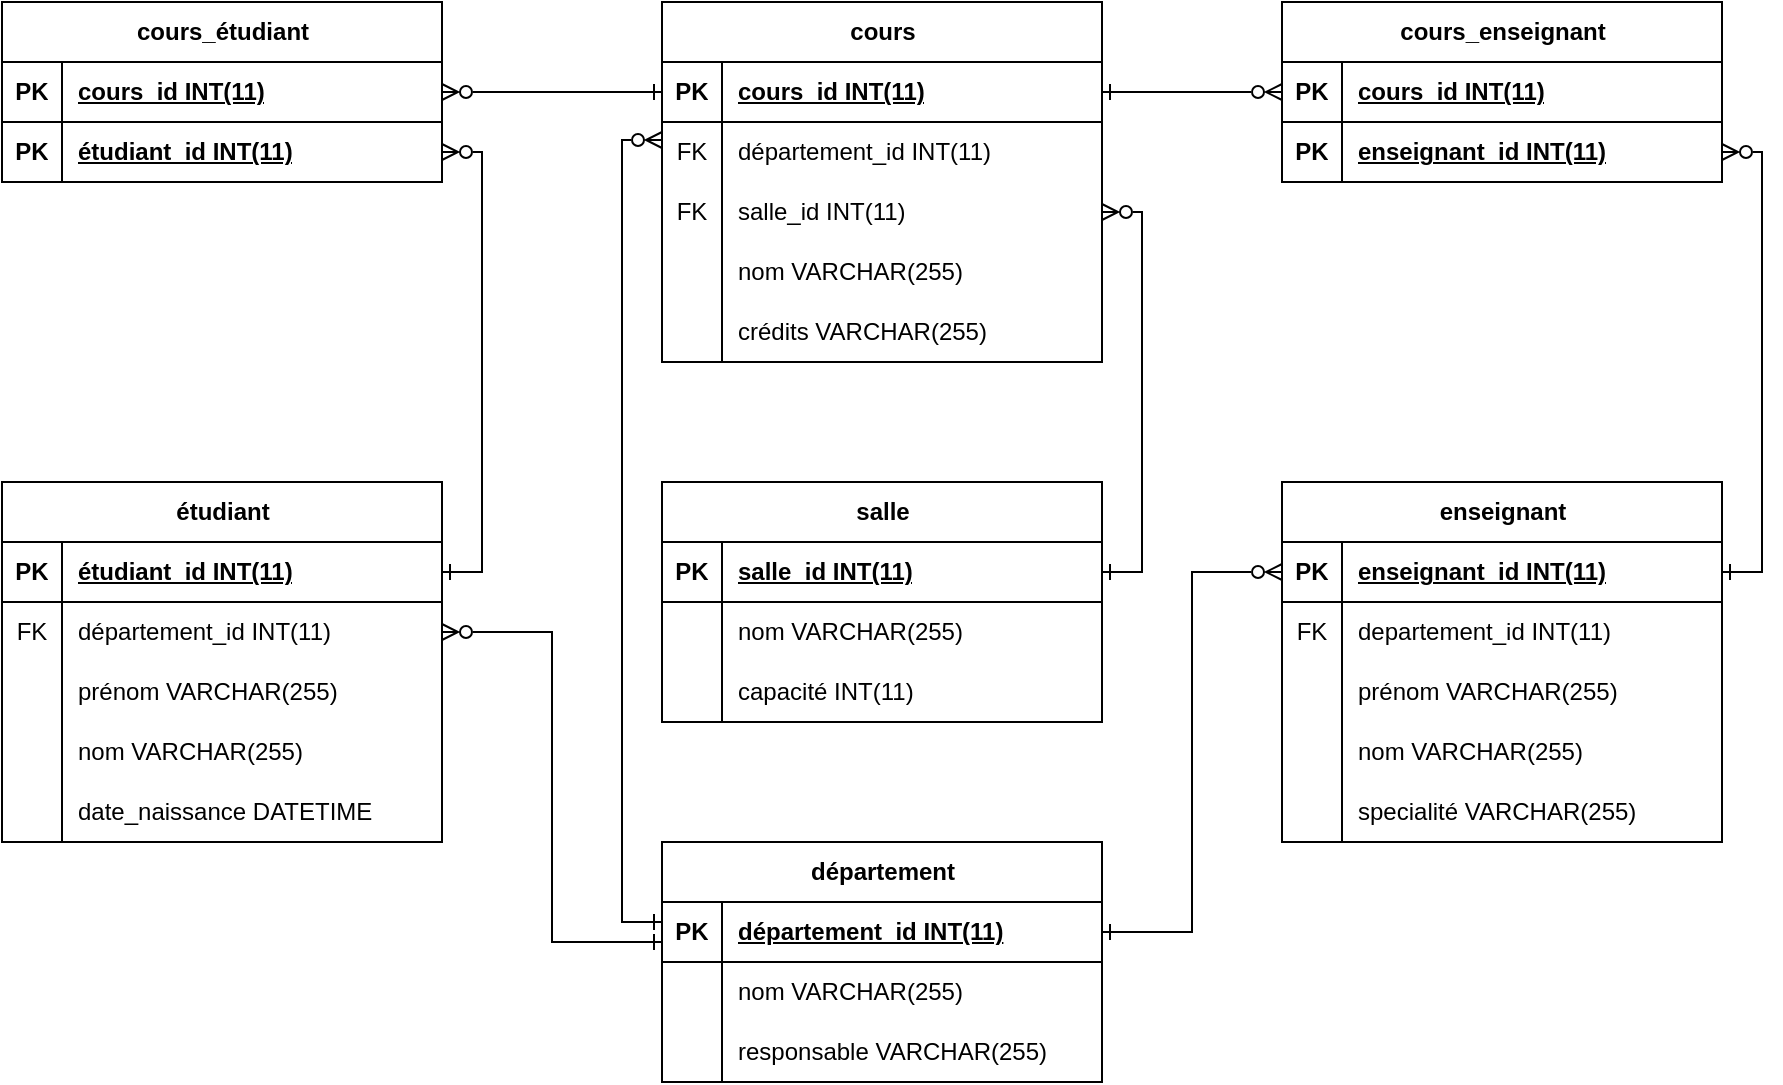 <mxfile version="24.6.4" type="device">
  <diagram name="Page-1" id="Mfa6sGGVsTw_OzP43oKG">
    <mxGraphModel dx="1434" dy="2023" grid="1" gridSize="10" guides="1" tooltips="1" connect="1" arrows="1" fold="1" page="1" pageScale="1" pageWidth="827" pageHeight="1169" math="0" shadow="0">
      <root>
        <mxCell id="0" />
        <mxCell id="1" parent="0" />
        <mxCell id="m81KSnavsEKqj6elhNpv-1" value="étudiant" style="shape=table;startSize=30;container=1;collapsible=1;childLayout=tableLayout;fixedRows=1;rowLines=0;fontStyle=1;align=center;resizeLast=1;html=1;" parent="1" vertex="1">
          <mxGeometry x="60" y="-840" width="220" height="180" as="geometry">
            <mxRectangle x="70" y="-680" width="70" height="30" as="alternateBounds" />
          </mxGeometry>
        </mxCell>
        <mxCell id="m81KSnavsEKqj6elhNpv-2" value="" style="shape=tableRow;horizontal=0;startSize=0;swimlaneHead=0;swimlaneBody=0;fillColor=none;collapsible=0;dropTarget=0;points=[[0,0.5],[1,0.5]];portConstraint=eastwest;top=0;left=0;right=0;bottom=1;" parent="m81KSnavsEKqj6elhNpv-1" vertex="1">
          <mxGeometry y="30" width="220" height="30" as="geometry" />
        </mxCell>
        <mxCell id="m81KSnavsEKqj6elhNpv-3" value="PK" style="shape=partialRectangle;connectable=0;fillColor=none;top=0;left=0;bottom=0;right=0;fontStyle=1;overflow=hidden;whiteSpace=wrap;html=1;" parent="m81KSnavsEKqj6elhNpv-2" vertex="1">
          <mxGeometry width="30" height="30" as="geometry">
            <mxRectangle width="30" height="30" as="alternateBounds" />
          </mxGeometry>
        </mxCell>
        <mxCell id="m81KSnavsEKqj6elhNpv-4" value="étudiant_id INT(11)" style="shape=partialRectangle;connectable=0;fillColor=none;top=0;left=0;bottom=0;right=0;align=left;spacingLeft=6;fontStyle=5;overflow=hidden;whiteSpace=wrap;html=1;" parent="m81KSnavsEKqj6elhNpv-2" vertex="1">
          <mxGeometry x="30" width="190" height="30" as="geometry">
            <mxRectangle width="190" height="30" as="alternateBounds" />
          </mxGeometry>
        </mxCell>
        <mxCell id="m81KSnavsEKqj6elhNpv-5" value="" style="shape=tableRow;horizontal=0;startSize=0;swimlaneHead=0;swimlaneBody=0;fillColor=none;collapsible=0;dropTarget=0;points=[[0,0.5],[1,0.5]];portConstraint=eastwest;top=0;left=0;right=0;bottom=0;" parent="m81KSnavsEKqj6elhNpv-1" vertex="1">
          <mxGeometry y="60" width="220" height="30" as="geometry" />
        </mxCell>
        <mxCell id="m81KSnavsEKqj6elhNpv-6" value="FK" style="shape=partialRectangle;connectable=0;fillColor=none;top=0;left=0;bottom=0;right=0;editable=1;overflow=hidden;whiteSpace=wrap;html=1;" parent="m81KSnavsEKqj6elhNpv-5" vertex="1">
          <mxGeometry width="30" height="30" as="geometry">
            <mxRectangle width="30" height="30" as="alternateBounds" />
          </mxGeometry>
        </mxCell>
        <mxCell id="m81KSnavsEKqj6elhNpv-7" value="département_id INT(11)" style="shape=partialRectangle;connectable=0;fillColor=none;top=0;left=0;bottom=0;right=0;align=left;spacingLeft=6;overflow=hidden;whiteSpace=wrap;html=1;" parent="m81KSnavsEKqj6elhNpv-5" vertex="1">
          <mxGeometry x="30" width="190" height="30" as="geometry">
            <mxRectangle width="190" height="30" as="alternateBounds" />
          </mxGeometry>
        </mxCell>
        <mxCell id="m81KSnavsEKqj6elhNpv-8" value="" style="shape=tableRow;horizontal=0;startSize=0;swimlaneHead=0;swimlaneBody=0;fillColor=none;collapsible=0;dropTarget=0;points=[[0,0.5],[1,0.5]];portConstraint=eastwest;top=0;left=0;right=0;bottom=0;" parent="m81KSnavsEKqj6elhNpv-1" vertex="1">
          <mxGeometry y="90" width="220" height="30" as="geometry" />
        </mxCell>
        <mxCell id="m81KSnavsEKqj6elhNpv-9" value="" style="shape=partialRectangle;connectable=0;fillColor=none;top=0;left=0;bottom=0;right=0;editable=1;overflow=hidden;whiteSpace=wrap;html=1;" parent="m81KSnavsEKqj6elhNpv-8" vertex="1">
          <mxGeometry width="30" height="30" as="geometry">
            <mxRectangle width="30" height="30" as="alternateBounds" />
          </mxGeometry>
        </mxCell>
        <mxCell id="m81KSnavsEKqj6elhNpv-10" value="prénom VARCHAR(255)" style="shape=partialRectangle;connectable=0;fillColor=none;top=0;left=0;bottom=0;right=0;align=left;spacingLeft=6;overflow=hidden;whiteSpace=wrap;html=1;" parent="m81KSnavsEKqj6elhNpv-8" vertex="1">
          <mxGeometry x="30" width="190" height="30" as="geometry">
            <mxRectangle width="190" height="30" as="alternateBounds" />
          </mxGeometry>
        </mxCell>
        <mxCell id="m81KSnavsEKqj6elhNpv-11" value="" style="shape=tableRow;horizontal=0;startSize=0;swimlaneHead=0;swimlaneBody=0;fillColor=none;collapsible=0;dropTarget=0;points=[[0,0.5],[1,0.5]];portConstraint=eastwest;top=0;left=0;right=0;bottom=0;" parent="m81KSnavsEKqj6elhNpv-1" vertex="1">
          <mxGeometry y="120" width="220" height="30" as="geometry" />
        </mxCell>
        <mxCell id="m81KSnavsEKqj6elhNpv-12" value="" style="shape=partialRectangle;connectable=0;fillColor=none;top=0;left=0;bottom=0;right=0;editable=1;overflow=hidden;whiteSpace=wrap;html=1;" parent="m81KSnavsEKqj6elhNpv-11" vertex="1">
          <mxGeometry width="30" height="30" as="geometry">
            <mxRectangle width="30" height="30" as="alternateBounds" />
          </mxGeometry>
        </mxCell>
        <mxCell id="m81KSnavsEKqj6elhNpv-13" value="nom VARCHAR(255)" style="shape=partialRectangle;connectable=0;fillColor=none;top=0;left=0;bottom=0;right=0;align=left;spacingLeft=6;overflow=hidden;whiteSpace=wrap;html=1;" parent="m81KSnavsEKqj6elhNpv-11" vertex="1">
          <mxGeometry x="30" width="190" height="30" as="geometry">
            <mxRectangle width="190" height="30" as="alternateBounds" />
          </mxGeometry>
        </mxCell>
        <mxCell id="m81KSnavsEKqj6elhNpv-36" value="" style="shape=tableRow;horizontal=0;startSize=0;swimlaneHead=0;swimlaneBody=0;fillColor=none;collapsible=0;dropTarget=0;points=[[0,0.5],[1,0.5]];portConstraint=eastwest;top=0;left=0;right=0;bottom=0;" parent="m81KSnavsEKqj6elhNpv-1" vertex="1">
          <mxGeometry y="150" width="220" height="30" as="geometry" />
        </mxCell>
        <mxCell id="m81KSnavsEKqj6elhNpv-37" value="" style="shape=partialRectangle;connectable=0;fillColor=none;top=0;left=0;bottom=0;right=0;editable=1;overflow=hidden;whiteSpace=wrap;html=1;" parent="m81KSnavsEKqj6elhNpv-36" vertex="1">
          <mxGeometry width="30" height="30" as="geometry">
            <mxRectangle width="30" height="30" as="alternateBounds" />
          </mxGeometry>
        </mxCell>
        <mxCell id="m81KSnavsEKqj6elhNpv-38" value="date_naissance DATETIME" style="shape=partialRectangle;connectable=0;fillColor=none;top=0;left=0;bottom=0;right=0;align=left;spacingLeft=6;overflow=hidden;whiteSpace=wrap;html=1;" parent="m81KSnavsEKqj6elhNpv-36" vertex="1">
          <mxGeometry x="30" width="190" height="30" as="geometry">
            <mxRectangle width="190" height="30" as="alternateBounds" />
          </mxGeometry>
        </mxCell>
        <mxCell id="m81KSnavsEKqj6elhNpv-39" value="enseignant" style="shape=table;startSize=30;container=1;collapsible=1;childLayout=tableLayout;fixedRows=1;rowLines=0;fontStyle=1;align=center;resizeLast=1;html=1;" parent="1" vertex="1">
          <mxGeometry x="700" y="-840" width="220" height="180" as="geometry">
            <mxRectangle x="70" y="-680" width="70" height="30" as="alternateBounds" />
          </mxGeometry>
        </mxCell>
        <mxCell id="m81KSnavsEKqj6elhNpv-40" value="" style="shape=tableRow;horizontal=0;startSize=0;swimlaneHead=0;swimlaneBody=0;fillColor=none;collapsible=0;dropTarget=0;points=[[0,0.5],[1,0.5]];portConstraint=eastwest;top=0;left=0;right=0;bottom=1;" parent="m81KSnavsEKqj6elhNpv-39" vertex="1">
          <mxGeometry y="30" width="220" height="30" as="geometry" />
        </mxCell>
        <mxCell id="m81KSnavsEKqj6elhNpv-41" value="PK" style="shape=partialRectangle;connectable=0;fillColor=none;top=0;left=0;bottom=0;right=0;fontStyle=1;overflow=hidden;whiteSpace=wrap;html=1;" parent="m81KSnavsEKqj6elhNpv-40" vertex="1">
          <mxGeometry width="30" height="30" as="geometry">
            <mxRectangle width="30" height="30" as="alternateBounds" />
          </mxGeometry>
        </mxCell>
        <mxCell id="m81KSnavsEKqj6elhNpv-42" value="enseignant_id INT(11)" style="shape=partialRectangle;connectable=0;fillColor=none;top=0;left=0;bottom=0;right=0;align=left;spacingLeft=6;fontStyle=5;overflow=hidden;whiteSpace=wrap;html=1;" parent="m81KSnavsEKqj6elhNpv-40" vertex="1">
          <mxGeometry x="30" width="190" height="30" as="geometry">
            <mxRectangle width="190" height="30" as="alternateBounds" />
          </mxGeometry>
        </mxCell>
        <mxCell id="m81KSnavsEKqj6elhNpv-43" value="" style="shape=tableRow;horizontal=0;startSize=0;swimlaneHead=0;swimlaneBody=0;fillColor=none;collapsible=0;dropTarget=0;points=[[0,0.5],[1,0.5]];portConstraint=eastwest;top=0;left=0;right=0;bottom=0;" parent="m81KSnavsEKqj6elhNpv-39" vertex="1">
          <mxGeometry y="60" width="220" height="30" as="geometry" />
        </mxCell>
        <mxCell id="m81KSnavsEKqj6elhNpv-44" value="FK" style="shape=partialRectangle;connectable=0;fillColor=none;top=0;left=0;bottom=0;right=0;editable=1;overflow=hidden;whiteSpace=wrap;html=1;" parent="m81KSnavsEKqj6elhNpv-43" vertex="1">
          <mxGeometry width="30" height="30" as="geometry">
            <mxRectangle width="30" height="30" as="alternateBounds" />
          </mxGeometry>
        </mxCell>
        <mxCell id="m81KSnavsEKqj6elhNpv-45" value="departement_id INT(11)" style="shape=partialRectangle;connectable=0;fillColor=none;top=0;left=0;bottom=0;right=0;align=left;spacingLeft=6;overflow=hidden;whiteSpace=wrap;html=1;" parent="m81KSnavsEKqj6elhNpv-43" vertex="1">
          <mxGeometry x="30" width="190" height="30" as="geometry">
            <mxRectangle width="190" height="30" as="alternateBounds" />
          </mxGeometry>
        </mxCell>
        <mxCell id="m81KSnavsEKqj6elhNpv-46" value="" style="shape=tableRow;horizontal=0;startSize=0;swimlaneHead=0;swimlaneBody=0;fillColor=none;collapsible=0;dropTarget=0;points=[[0,0.5],[1,0.5]];portConstraint=eastwest;top=0;left=0;right=0;bottom=0;" parent="m81KSnavsEKqj6elhNpv-39" vertex="1">
          <mxGeometry y="90" width="220" height="30" as="geometry" />
        </mxCell>
        <mxCell id="m81KSnavsEKqj6elhNpv-47" value="" style="shape=partialRectangle;connectable=0;fillColor=none;top=0;left=0;bottom=0;right=0;editable=1;overflow=hidden;whiteSpace=wrap;html=1;" parent="m81KSnavsEKqj6elhNpv-46" vertex="1">
          <mxGeometry width="30" height="30" as="geometry">
            <mxRectangle width="30" height="30" as="alternateBounds" />
          </mxGeometry>
        </mxCell>
        <mxCell id="m81KSnavsEKqj6elhNpv-48" value="prénom VARCHAR(255)" style="shape=partialRectangle;connectable=0;fillColor=none;top=0;left=0;bottom=0;right=0;align=left;spacingLeft=6;overflow=hidden;whiteSpace=wrap;html=1;" parent="m81KSnavsEKqj6elhNpv-46" vertex="1">
          <mxGeometry x="30" width="190" height="30" as="geometry">
            <mxRectangle width="190" height="30" as="alternateBounds" />
          </mxGeometry>
        </mxCell>
        <mxCell id="m81KSnavsEKqj6elhNpv-49" value="" style="shape=tableRow;horizontal=0;startSize=0;swimlaneHead=0;swimlaneBody=0;fillColor=none;collapsible=0;dropTarget=0;points=[[0,0.5],[1,0.5]];portConstraint=eastwest;top=0;left=0;right=0;bottom=0;" parent="m81KSnavsEKqj6elhNpv-39" vertex="1">
          <mxGeometry y="120" width="220" height="30" as="geometry" />
        </mxCell>
        <mxCell id="m81KSnavsEKqj6elhNpv-50" value="" style="shape=partialRectangle;connectable=0;fillColor=none;top=0;left=0;bottom=0;right=0;editable=1;overflow=hidden;whiteSpace=wrap;html=1;" parent="m81KSnavsEKqj6elhNpv-49" vertex="1">
          <mxGeometry width="30" height="30" as="geometry">
            <mxRectangle width="30" height="30" as="alternateBounds" />
          </mxGeometry>
        </mxCell>
        <mxCell id="m81KSnavsEKqj6elhNpv-51" value="nom VARCHAR(255)" style="shape=partialRectangle;connectable=0;fillColor=none;top=0;left=0;bottom=0;right=0;align=left;spacingLeft=6;overflow=hidden;whiteSpace=wrap;html=1;" parent="m81KSnavsEKqj6elhNpv-49" vertex="1">
          <mxGeometry x="30" width="190" height="30" as="geometry">
            <mxRectangle width="190" height="30" as="alternateBounds" />
          </mxGeometry>
        </mxCell>
        <mxCell id="m81KSnavsEKqj6elhNpv-52" value="" style="shape=tableRow;horizontal=0;startSize=0;swimlaneHead=0;swimlaneBody=0;fillColor=none;collapsible=0;dropTarget=0;points=[[0,0.5],[1,0.5]];portConstraint=eastwest;top=0;left=0;right=0;bottom=0;" parent="m81KSnavsEKqj6elhNpv-39" vertex="1">
          <mxGeometry y="150" width="220" height="30" as="geometry" />
        </mxCell>
        <mxCell id="m81KSnavsEKqj6elhNpv-53" value="" style="shape=partialRectangle;connectable=0;fillColor=none;top=0;left=0;bottom=0;right=0;editable=1;overflow=hidden;whiteSpace=wrap;html=1;" parent="m81KSnavsEKqj6elhNpv-52" vertex="1">
          <mxGeometry width="30" height="30" as="geometry">
            <mxRectangle width="30" height="30" as="alternateBounds" />
          </mxGeometry>
        </mxCell>
        <mxCell id="m81KSnavsEKqj6elhNpv-54" value="specialité VARCHAR(255)" style="shape=partialRectangle;connectable=0;fillColor=none;top=0;left=0;bottom=0;right=0;align=left;spacingLeft=6;overflow=hidden;whiteSpace=wrap;html=1;" parent="m81KSnavsEKqj6elhNpv-52" vertex="1">
          <mxGeometry x="30" width="190" height="30" as="geometry">
            <mxRectangle width="190" height="30" as="alternateBounds" />
          </mxGeometry>
        </mxCell>
        <mxCell id="m81KSnavsEKqj6elhNpv-55" value="cours" style="shape=table;startSize=30;container=1;collapsible=1;childLayout=tableLayout;fixedRows=1;rowLines=0;fontStyle=1;align=center;resizeLast=1;html=1;" parent="1" vertex="1">
          <mxGeometry x="390" y="-1080" width="220" height="180" as="geometry">
            <mxRectangle x="70" y="-680" width="70" height="30" as="alternateBounds" />
          </mxGeometry>
        </mxCell>
        <mxCell id="m81KSnavsEKqj6elhNpv-56" value="" style="shape=tableRow;horizontal=0;startSize=0;swimlaneHead=0;swimlaneBody=0;fillColor=none;collapsible=0;dropTarget=0;points=[[0,0.5],[1,0.5]];portConstraint=eastwest;top=0;left=0;right=0;bottom=1;" parent="m81KSnavsEKqj6elhNpv-55" vertex="1">
          <mxGeometry y="30" width="220" height="30" as="geometry" />
        </mxCell>
        <mxCell id="m81KSnavsEKqj6elhNpv-57" value="PK" style="shape=partialRectangle;connectable=0;fillColor=none;top=0;left=0;bottom=0;right=0;fontStyle=1;overflow=hidden;whiteSpace=wrap;html=1;" parent="m81KSnavsEKqj6elhNpv-56" vertex="1">
          <mxGeometry width="30" height="30" as="geometry">
            <mxRectangle width="30" height="30" as="alternateBounds" />
          </mxGeometry>
        </mxCell>
        <mxCell id="m81KSnavsEKqj6elhNpv-58" value="cours_id INT(11)" style="shape=partialRectangle;connectable=0;fillColor=none;top=0;left=0;bottom=0;right=0;align=left;spacingLeft=6;fontStyle=5;overflow=hidden;whiteSpace=wrap;html=1;" parent="m81KSnavsEKqj6elhNpv-56" vertex="1">
          <mxGeometry x="30" width="190" height="30" as="geometry">
            <mxRectangle width="190" height="30" as="alternateBounds" />
          </mxGeometry>
        </mxCell>
        <mxCell id="m81KSnavsEKqj6elhNpv-59" value="" style="shape=tableRow;horizontal=0;startSize=0;swimlaneHead=0;swimlaneBody=0;fillColor=none;collapsible=0;dropTarget=0;points=[[0,0.5],[1,0.5]];portConstraint=eastwest;top=0;left=0;right=0;bottom=0;" parent="m81KSnavsEKqj6elhNpv-55" vertex="1">
          <mxGeometry y="60" width="220" height="30" as="geometry" />
        </mxCell>
        <mxCell id="m81KSnavsEKqj6elhNpv-60" value="FK" style="shape=partialRectangle;connectable=0;fillColor=none;top=0;left=0;bottom=0;right=0;editable=1;overflow=hidden;whiteSpace=wrap;html=1;" parent="m81KSnavsEKqj6elhNpv-59" vertex="1">
          <mxGeometry width="30" height="30" as="geometry">
            <mxRectangle width="30" height="30" as="alternateBounds" />
          </mxGeometry>
        </mxCell>
        <mxCell id="m81KSnavsEKqj6elhNpv-61" value="département_id INT(11)" style="shape=partialRectangle;connectable=0;fillColor=none;top=0;left=0;bottom=0;right=0;align=left;spacingLeft=6;overflow=hidden;whiteSpace=wrap;html=1;" parent="m81KSnavsEKqj6elhNpv-59" vertex="1">
          <mxGeometry x="30" width="190" height="30" as="geometry">
            <mxRectangle width="190" height="30" as="alternateBounds" />
          </mxGeometry>
        </mxCell>
        <mxCell id="m81KSnavsEKqj6elhNpv-62" value="" style="shape=tableRow;horizontal=0;startSize=0;swimlaneHead=0;swimlaneBody=0;fillColor=none;collapsible=0;dropTarget=0;points=[[0,0.5],[1,0.5]];portConstraint=eastwest;top=0;left=0;right=0;bottom=0;" parent="m81KSnavsEKqj6elhNpv-55" vertex="1">
          <mxGeometry y="90" width="220" height="30" as="geometry" />
        </mxCell>
        <mxCell id="m81KSnavsEKqj6elhNpv-63" value="FK" style="shape=partialRectangle;connectable=0;fillColor=none;top=0;left=0;bottom=0;right=0;editable=1;overflow=hidden;whiteSpace=wrap;html=1;" parent="m81KSnavsEKqj6elhNpv-62" vertex="1">
          <mxGeometry width="30" height="30" as="geometry">
            <mxRectangle width="30" height="30" as="alternateBounds" />
          </mxGeometry>
        </mxCell>
        <mxCell id="m81KSnavsEKqj6elhNpv-64" value="salle_id INT(11)" style="shape=partialRectangle;connectable=0;fillColor=none;top=0;left=0;bottom=0;right=0;align=left;spacingLeft=6;overflow=hidden;whiteSpace=wrap;html=1;" parent="m81KSnavsEKqj6elhNpv-62" vertex="1">
          <mxGeometry x="30" width="190" height="30" as="geometry">
            <mxRectangle width="190" height="30" as="alternateBounds" />
          </mxGeometry>
        </mxCell>
        <mxCell id="m81KSnavsEKqj6elhNpv-65" value="" style="shape=tableRow;horizontal=0;startSize=0;swimlaneHead=0;swimlaneBody=0;fillColor=none;collapsible=0;dropTarget=0;points=[[0,0.5],[1,0.5]];portConstraint=eastwest;top=0;left=0;right=0;bottom=0;" parent="m81KSnavsEKqj6elhNpv-55" vertex="1">
          <mxGeometry y="120" width="220" height="30" as="geometry" />
        </mxCell>
        <mxCell id="m81KSnavsEKqj6elhNpv-66" value="" style="shape=partialRectangle;connectable=0;fillColor=none;top=0;left=0;bottom=0;right=0;editable=1;overflow=hidden;whiteSpace=wrap;html=1;" parent="m81KSnavsEKqj6elhNpv-65" vertex="1">
          <mxGeometry width="30" height="30" as="geometry">
            <mxRectangle width="30" height="30" as="alternateBounds" />
          </mxGeometry>
        </mxCell>
        <mxCell id="m81KSnavsEKqj6elhNpv-67" value="nom VARCHAR(255)" style="shape=partialRectangle;connectable=0;fillColor=none;top=0;left=0;bottom=0;right=0;align=left;spacingLeft=6;overflow=hidden;whiteSpace=wrap;html=1;" parent="m81KSnavsEKqj6elhNpv-65" vertex="1">
          <mxGeometry x="30" width="190" height="30" as="geometry">
            <mxRectangle width="190" height="30" as="alternateBounds" />
          </mxGeometry>
        </mxCell>
        <mxCell id="m81KSnavsEKqj6elhNpv-68" value="" style="shape=tableRow;horizontal=0;startSize=0;swimlaneHead=0;swimlaneBody=0;fillColor=none;collapsible=0;dropTarget=0;points=[[0,0.5],[1,0.5]];portConstraint=eastwest;top=0;left=0;right=0;bottom=0;" parent="m81KSnavsEKqj6elhNpv-55" vertex="1">
          <mxGeometry y="150" width="220" height="30" as="geometry" />
        </mxCell>
        <mxCell id="m81KSnavsEKqj6elhNpv-69" value="" style="shape=partialRectangle;connectable=0;fillColor=none;top=0;left=0;bottom=0;right=0;editable=1;overflow=hidden;whiteSpace=wrap;html=1;" parent="m81KSnavsEKqj6elhNpv-68" vertex="1">
          <mxGeometry width="30" height="30" as="geometry">
            <mxRectangle width="30" height="30" as="alternateBounds" />
          </mxGeometry>
        </mxCell>
        <mxCell id="m81KSnavsEKqj6elhNpv-70" value="crédits VARCHAR(255)" style="shape=partialRectangle;connectable=0;fillColor=none;top=0;left=0;bottom=0;right=0;align=left;spacingLeft=6;overflow=hidden;whiteSpace=wrap;html=1;" parent="m81KSnavsEKqj6elhNpv-68" vertex="1">
          <mxGeometry x="30" width="190" height="30" as="geometry">
            <mxRectangle width="190" height="30" as="alternateBounds" />
          </mxGeometry>
        </mxCell>
        <mxCell id="HGW_0IgQciXrZEfK33B5-1" value="salle" style="shape=table;startSize=30;container=1;collapsible=1;childLayout=tableLayout;fixedRows=1;rowLines=0;fontStyle=1;align=center;resizeLast=1;html=1;" parent="1" vertex="1">
          <mxGeometry x="390" y="-840" width="220" height="120" as="geometry">
            <mxRectangle x="70" y="-680" width="70" height="30" as="alternateBounds" />
          </mxGeometry>
        </mxCell>
        <mxCell id="HGW_0IgQciXrZEfK33B5-2" value="" style="shape=tableRow;horizontal=0;startSize=0;swimlaneHead=0;swimlaneBody=0;fillColor=none;collapsible=0;dropTarget=0;points=[[0,0.5],[1,0.5]];portConstraint=eastwest;top=0;left=0;right=0;bottom=1;" parent="HGW_0IgQciXrZEfK33B5-1" vertex="1">
          <mxGeometry y="30" width="220" height="30" as="geometry" />
        </mxCell>
        <mxCell id="HGW_0IgQciXrZEfK33B5-3" value="PK" style="shape=partialRectangle;connectable=0;fillColor=none;top=0;left=0;bottom=0;right=0;fontStyle=1;overflow=hidden;whiteSpace=wrap;html=1;" parent="HGW_0IgQciXrZEfK33B5-2" vertex="1">
          <mxGeometry width="30" height="30" as="geometry">
            <mxRectangle width="30" height="30" as="alternateBounds" />
          </mxGeometry>
        </mxCell>
        <mxCell id="HGW_0IgQciXrZEfK33B5-4" value="salle_id INT(11)" style="shape=partialRectangle;connectable=0;fillColor=none;top=0;left=0;bottom=0;right=0;align=left;spacingLeft=6;fontStyle=5;overflow=hidden;whiteSpace=wrap;html=1;" parent="HGW_0IgQciXrZEfK33B5-2" vertex="1">
          <mxGeometry x="30" width="190" height="30" as="geometry">
            <mxRectangle width="190" height="30" as="alternateBounds" />
          </mxGeometry>
        </mxCell>
        <mxCell id="HGW_0IgQciXrZEfK33B5-11" value="" style="shape=tableRow;horizontal=0;startSize=0;swimlaneHead=0;swimlaneBody=0;fillColor=none;collapsible=0;dropTarget=0;points=[[0,0.5],[1,0.5]];portConstraint=eastwest;top=0;left=0;right=0;bottom=0;" parent="HGW_0IgQciXrZEfK33B5-1" vertex="1">
          <mxGeometry y="60" width="220" height="30" as="geometry" />
        </mxCell>
        <mxCell id="HGW_0IgQciXrZEfK33B5-12" value="" style="shape=partialRectangle;connectable=0;fillColor=none;top=0;left=0;bottom=0;right=0;editable=1;overflow=hidden;whiteSpace=wrap;html=1;" parent="HGW_0IgQciXrZEfK33B5-11" vertex="1">
          <mxGeometry width="30" height="30" as="geometry">
            <mxRectangle width="30" height="30" as="alternateBounds" />
          </mxGeometry>
        </mxCell>
        <mxCell id="HGW_0IgQciXrZEfK33B5-13" value="nom VARCHAR(255)" style="shape=partialRectangle;connectable=0;fillColor=none;top=0;left=0;bottom=0;right=0;align=left;spacingLeft=6;overflow=hidden;whiteSpace=wrap;html=1;" parent="HGW_0IgQciXrZEfK33B5-11" vertex="1">
          <mxGeometry x="30" width="190" height="30" as="geometry">
            <mxRectangle width="190" height="30" as="alternateBounds" />
          </mxGeometry>
        </mxCell>
        <mxCell id="HGW_0IgQciXrZEfK33B5-14" value="" style="shape=tableRow;horizontal=0;startSize=0;swimlaneHead=0;swimlaneBody=0;fillColor=none;collapsible=0;dropTarget=0;points=[[0,0.5],[1,0.5]];portConstraint=eastwest;top=0;left=0;right=0;bottom=0;" parent="HGW_0IgQciXrZEfK33B5-1" vertex="1">
          <mxGeometry y="90" width="220" height="30" as="geometry" />
        </mxCell>
        <mxCell id="HGW_0IgQciXrZEfK33B5-15" value="" style="shape=partialRectangle;connectable=0;fillColor=none;top=0;left=0;bottom=0;right=0;editable=1;overflow=hidden;whiteSpace=wrap;html=1;" parent="HGW_0IgQciXrZEfK33B5-14" vertex="1">
          <mxGeometry width="30" height="30" as="geometry">
            <mxRectangle width="30" height="30" as="alternateBounds" />
          </mxGeometry>
        </mxCell>
        <mxCell id="HGW_0IgQciXrZEfK33B5-16" value="capacité INT(11)" style="shape=partialRectangle;connectable=0;fillColor=none;top=0;left=0;bottom=0;right=0;align=left;spacingLeft=6;overflow=hidden;whiteSpace=wrap;html=1;" parent="HGW_0IgQciXrZEfK33B5-14" vertex="1">
          <mxGeometry x="30" width="190" height="30" as="geometry">
            <mxRectangle width="190" height="30" as="alternateBounds" />
          </mxGeometry>
        </mxCell>
        <mxCell id="HGW_0IgQciXrZEfK33B5-17" value="département" style="shape=table;startSize=30;container=1;collapsible=1;childLayout=tableLayout;fixedRows=1;rowLines=0;fontStyle=1;align=center;resizeLast=1;html=1;" parent="1" vertex="1">
          <mxGeometry x="390" y="-660" width="220" height="120" as="geometry">
            <mxRectangle x="70" y="-680" width="70" height="30" as="alternateBounds" />
          </mxGeometry>
        </mxCell>
        <mxCell id="HGW_0IgQciXrZEfK33B5-18" value="" style="shape=tableRow;horizontal=0;startSize=0;swimlaneHead=0;swimlaneBody=0;fillColor=none;collapsible=0;dropTarget=0;points=[[0,0.5],[1,0.5]];portConstraint=eastwest;top=0;left=0;right=0;bottom=1;" parent="HGW_0IgQciXrZEfK33B5-17" vertex="1">
          <mxGeometry y="30" width="220" height="30" as="geometry" />
        </mxCell>
        <mxCell id="HGW_0IgQciXrZEfK33B5-19" value="PK" style="shape=partialRectangle;connectable=0;fillColor=none;top=0;left=0;bottom=0;right=0;fontStyle=1;overflow=hidden;whiteSpace=wrap;html=1;" parent="HGW_0IgQciXrZEfK33B5-18" vertex="1">
          <mxGeometry width="30" height="30" as="geometry">
            <mxRectangle width="30" height="30" as="alternateBounds" />
          </mxGeometry>
        </mxCell>
        <mxCell id="HGW_0IgQciXrZEfK33B5-20" value="département_id INT(11)" style="shape=partialRectangle;connectable=0;fillColor=none;top=0;left=0;bottom=0;right=0;align=left;spacingLeft=6;fontStyle=5;overflow=hidden;whiteSpace=wrap;html=1;" parent="HGW_0IgQciXrZEfK33B5-18" vertex="1">
          <mxGeometry x="30" width="190" height="30" as="geometry">
            <mxRectangle width="190" height="30" as="alternateBounds" />
          </mxGeometry>
        </mxCell>
        <mxCell id="HGW_0IgQciXrZEfK33B5-21" value="" style="shape=tableRow;horizontal=0;startSize=0;swimlaneHead=0;swimlaneBody=0;fillColor=none;collapsible=0;dropTarget=0;points=[[0,0.5],[1,0.5]];portConstraint=eastwest;top=0;left=0;right=0;bottom=0;" parent="HGW_0IgQciXrZEfK33B5-17" vertex="1">
          <mxGeometry y="60" width="220" height="30" as="geometry" />
        </mxCell>
        <mxCell id="HGW_0IgQciXrZEfK33B5-22" value="" style="shape=partialRectangle;connectable=0;fillColor=none;top=0;left=0;bottom=0;right=0;editable=1;overflow=hidden;whiteSpace=wrap;html=1;" parent="HGW_0IgQciXrZEfK33B5-21" vertex="1">
          <mxGeometry width="30" height="30" as="geometry">
            <mxRectangle width="30" height="30" as="alternateBounds" />
          </mxGeometry>
        </mxCell>
        <mxCell id="HGW_0IgQciXrZEfK33B5-23" value="nom VARCHAR(255)" style="shape=partialRectangle;connectable=0;fillColor=none;top=0;left=0;bottom=0;right=0;align=left;spacingLeft=6;overflow=hidden;whiteSpace=wrap;html=1;" parent="HGW_0IgQciXrZEfK33B5-21" vertex="1">
          <mxGeometry x="30" width="190" height="30" as="geometry">
            <mxRectangle width="190" height="30" as="alternateBounds" />
          </mxGeometry>
        </mxCell>
        <mxCell id="HGW_0IgQciXrZEfK33B5-24" value="" style="shape=tableRow;horizontal=0;startSize=0;swimlaneHead=0;swimlaneBody=0;fillColor=none;collapsible=0;dropTarget=0;points=[[0,0.5],[1,0.5]];portConstraint=eastwest;top=0;left=0;right=0;bottom=0;" parent="HGW_0IgQciXrZEfK33B5-17" vertex="1">
          <mxGeometry y="90" width="220" height="30" as="geometry" />
        </mxCell>
        <mxCell id="HGW_0IgQciXrZEfK33B5-25" value="" style="shape=partialRectangle;connectable=0;fillColor=none;top=0;left=0;bottom=0;right=0;editable=1;overflow=hidden;whiteSpace=wrap;html=1;" parent="HGW_0IgQciXrZEfK33B5-24" vertex="1">
          <mxGeometry width="30" height="30" as="geometry">
            <mxRectangle width="30" height="30" as="alternateBounds" />
          </mxGeometry>
        </mxCell>
        <mxCell id="HGW_0IgQciXrZEfK33B5-26" value="responsable VARCHAR(255)" style="shape=partialRectangle;connectable=0;fillColor=none;top=0;left=0;bottom=0;right=0;align=left;spacingLeft=6;overflow=hidden;whiteSpace=wrap;html=1;" parent="HGW_0IgQciXrZEfK33B5-24" vertex="1">
          <mxGeometry x="30" width="190" height="30" as="geometry">
            <mxRectangle width="190" height="30" as="alternateBounds" />
          </mxGeometry>
        </mxCell>
        <mxCell id="HGW_0IgQciXrZEfK33B5-27" value="cours_étudiant" style="shape=table;startSize=30;container=1;collapsible=1;childLayout=tableLayout;fixedRows=1;rowLines=0;fontStyle=1;align=center;resizeLast=1;html=1;" parent="1" vertex="1">
          <mxGeometry x="60" y="-1080" width="220" height="90" as="geometry">
            <mxRectangle x="70" y="-680" width="70" height="30" as="alternateBounds" />
          </mxGeometry>
        </mxCell>
        <mxCell id="HGW_0IgQciXrZEfK33B5-28" value="" style="shape=tableRow;horizontal=0;startSize=0;swimlaneHead=0;swimlaneBody=0;fillColor=none;collapsible=0;dropTarget=0;points=[[0,0.5],[1,0.5]];portConstraint=eastwest;top=0;left=0;right=0;bottom=1;" parent="HGW_0IgQciXrZEfK33B5-27" vertex="1">
          <mxGeometry y="30" width="220" height="30" as="geometry" />
        </mxCell>
        <mxCell id="HGW_0IgQciXrZEfK33B5-29" value="PK" style="shape=partialRectangle;connectable=0;fillColor=none;top=0;left=0;bottom=0;right=0;fontStyle=1;overflow=hidden;whiteSpace=wrap;html=1;" parent="HGW_0IgQciXrZEfK33B5-28" vertex="1">
          <mxGeometry width="30" height="30" as="geometry">
            <mxRectangle width="30" height="30" as="alternateBounds" />
          </mxGeometry>
        </mxCell>
        <mxCell id="HGW_0IgQciXrZEfK33B5-30" value="cours_id INT(11)" style="shape=partialRectangle;connectable=0;fillColor=none;top=0;left=0;bottom=0;right=0;align=left;spacingLeft=6;fontStyle=5;overflow=hidden;whiteSpace=wrap;html=1;" parent="HGW_0IgQciXrZEfK33B5-28" vertex="1">
          <mxGeometry x="30" width="190" height="30" as="geometry">
            <mxRectangle width="190" height="30" as="alternateBounds" />
          </mxGeometry>
        </mxCell>
        <mxCell id="HGW_0IgQciXrZEfK33B5-37" value="" style="shape=tableRow;horizontal=0;startSize=0;swimlaneHead=0;swimlaneBody=0;fillColor=none;collapsible=0;dropTarget=0;points=[[0,0.5],[1,0.5]];portConstraint=eastwest;top=0;left=0;right=0;bottom=1;" parent="HGW_0IgQciXrZEfK33B5-27" vertex="1">
          <mxGeometry y="60" width="220" height="30" as="geometry" />
        </mxCell>
        <mxCell id="HGW_0IgQciXrZEfK33B5-38" value="PK" style="shape=partialRectangle;connectable=0;fillColor=none;top=0;left=0;bottom=0;right=0;fontStyle=1;overflow=hidden;whiteSpace=wrap;html=1;" parent="HGW_0IgQciXrZEfK33B5-37" vertex="1">
          <mxGeometry width="30" height="30" as="geometry">
            <mxRectangle width="30" height="30" as="alternateBounds" />
          </mxGeometry>
        </mxCell>
        <mxCell id="HGW_0IgQciXrZEfK33B5-39" value="étudiant_id INT(11)" style="shape=partialRectangle;connectable=0;fillColor=none;top=0;left=0;bottom=0;right=0;align=left;spacingLeft=6;fontStyle=5;overflow=hidden;whiteSpace=wrap;html=1;" parent="HGW_0IgQciXrZEfK33B5-37" vertex="1">
          <mxGeometry x="30" width="190" height="30" as="geometry">
            <mxRectangle width="190" height="30" as="alternateBounds" />
          </mxGeometry>
        </mxCell>
        <mxCell id="HGW_0IgQciXrZEfK33B5-40" value="cours_enseignant" style="shape=table;startSize=30;container=1;collapsible=1;childLayout=tableLayout;fixedRows=1;rowLines=0;fontStyle=1;align=center;resizeLast=1;html=1;" parent="1" vertex="1">
          <mxGeometry x="700" y="-1080" width="220" height="90" as="geometry">
            <mxRectangle x="70" y="-680" width="70" height="30" as="alternateBounds" />
          </mxGeometry>
        </mxCell>
        <mxCell id="HGW_0IgQciXrZEfK33B5-41" value="" style="shape=tableRow;horizontal=0;startSize=0;swimlaneHead=0;swimlaneBody=0;fillColor=none;collapsible=0;dropTarget=0;points=[[0,0.5],[1,0.5]];portConstraint=eastwest;top=0;left=0;right=0;bottom=1;" parent="HGW_0IgQciXrZEfK33B5-40" vertex="1">
          <mxGeometry y="30" width="220" height="30" as="geometry" />
        </mxCell>
        <mxCell id="HGW_0IgQciXrZEfK33B5-42" value="PK" style="shape=partialRectangle;connectable=0;fillColor=none;top=0;left=0;bottom=0;right=0;fontStyle=1;overflow=hidden;whiteSpace=wrap;html=1;" parent="HGW_0IgQciXrZEfK33B5-41" vertex="1">
          <mxGeometry width="30" height="30" as="geometry">
            <mxRectangle width="30" height="30" as="alternateBounds" />
          </mxGeometry>
        </mxCell>
        <mxCell id="HGW_0IgQciXrZEfK33B5-43" value="cours_id INT(11)" style="shape=partialRectangle;connectable=0;fillColor=none;top=0;left=0;bottom=0;right=0;align=left;spacingLeft=6;fontStyle=5;overflow=hidden;whiteSpace=wrap;html=1;" parent="HGW_0IgQciXrZEfK33B5-41" vertex="1">
          <mxGeometry x="30" width="190" height="30" as="geometry">
            <mxRectangle width="190" height="30" as="alternateBounds" />
          </mxGeometry>
        </mxCell>
        <mxCell id="HGW_0IgQciXrZEfK33B5-44" value="" style="shape=tableRow;horizontal=0;startSize=0;swimlaneHead=0;swimlaneBody=0;fillColor=none;collapsible=0;dropTarget=0;points=[[0,0.5],[1,0.5]];portConstraint=eastwest;top=0;left=0;right=0;bottom=1;" parent="HGW_0IgQciXrZEfK33B5-40" vertex="1">
          <mxGeometry y="60" width="220" height="30" as="geometry" />
        </mxCell>
        <mxCell id="HGW_0IgQciXrZEfK33B5-45" value="PK" style="shape=partialRectangle;connectable=0;fillColor=none;top=0;left=0;bottom=0;right=0;fontStyle=1;overflow=hidden;whiteSpace=wrap;html=1;" parent="HGW_0IgQciXrZEfK33B5-44" vertex="1">
          <mxGeometry width="30" height="30" as="geometry">
            <mxRectangle width="30" height="30" as="alternateBounds" />
          </mxGeometry>
        </mxCell>
        <mxCell id="HGW_0IgQciXrZEfK33B5-46" value="enseignant_id INT(11)" style="shape=partialRectangle;connectable=0;fillColor=none;top=0;left=0;bottom=0;right=0;align=left;spacingLeft=6;fontStyle=5;overflow=hidden;whiteSpace=wrap;html=1;" parent="HGW_0IgQciXrZEfK33B5-44" vertex="1">
          <mxGeometry x="30" width="190" height="30" as="geometry">
            <mxRectangle width="190" height="30" as="alternateBounds" />
          </mxGeometry>
        </mxCell>
        <mxCell id="HGW_0IgQciXrZEfK33B5-47" style="edgeStyle=orthogonalEdgeStyle;rounded=0;orthogonalLoop=1;jettySize=auto;html=1;entryX=1;entryY=0.5;entryDx=0;entryDy=0;endArrow=ERzeroToMany;endFill=0;startArrow=ERone;startFill=0;" parent="1" source="m81KSnavsEKqj6elhNpv-56" target="HGW_0IgQciXrZEfK33B5-28" edge="1">
          <mxGeometry relative="1" as="geometry" />
        </mxCell>
        <mxCell id="HGW_0IgQciXrZEfK33B5-48" style="edgeStyle=orthogonalEdgeStyle;rounded=0;orthogonalLoop=1;jettySize=auto;html=1;entryX=0;entryY=0.5;entryDx=0;entryDy=0;startArrow=ERone;startFill=0;endArrow=ERzeroToMany;endFill=0;" parent="1" source="m81KSnavsEKqj6elhNpv-56" target="HGW_0IgQciXrZEfK33B5-41" edge="1">
          <mxGeometry relative="1" as="geometry" />
        </mxCell>
        <mxCell id="HGW_0IgQciXrZEfK33B5-49" style="edgeStyle=orthogonalEdgeStyle;rounded=0;orthogonalLoop=1;jettySize=auto;html=1;entryX=1;entryY=0.5;entryDx=0;entryDy=0;exitX=1;exitY=0.5;exitDx=0;exitDy=0;startArrow=ERone;startFill=0;endArrow=ERzeroToMany;endFill=0;" parent="1" source="HGW_0IgQciXrZEfK33B5-2" target="m81KSnavsEKqj6elhNpv-62" edge="1">
          <mxGeometry relative="1" as="geometry" />
        </mxCell>
        <mxCell id="HGW_0IgQciXrZEfK33B5-50" style="edgeStyle=orthogonalEdgeStyle;rounded=0;orthogonalLoop=1;jettySize=auto;html=1;entryX=1;entryY=0.5;entryDx=0;entryDy=0;exitX=1;exitY=0.5;exitDx=0;exitDy=0;startArrow=ERone;startFill=0;endArrow=ERzeroToMany;endFill=0;" parent="1" source="m81KSnavsEKqj6elhNpv-2" target="HGW_0IgQciXrZEfK33B5-37" edge="1">
          <mxGeometry relative="1" as="geometry" />
        </mxCell>
        <mxCell id="HGW_0IgQciXrZEfK33B5-51" style="edgeStyle=orthogonalEdgeStyle;rounded=0;orthogonalLoop=1;jettySize=auto;html=1;entryX=1;entryY=0.5;entryDx=0;entryDy=0;startArrow=ERone;startFill=0;endArrow=ERzeroToMany;endFill=0;" parent="1" source="HGW_0IgQciXrZEfK33B5-18" target="m81KSnavsEKqj6elhNpv-5" edge="1">
          <mxGeometry relative="1" as="geometry">
            <Array as="points">
              <mxPoint x="335" y="-610" />
              <mxPoint x="335" y="-765" />
            </Array>
          </mxGeometry>
        </mxCell>
        <mxCell id="HGW_0IgQciXrZEfK33B5-52" style="edgeStyle=orthogonalEdgeStyle;rounded=0;orthogonalLoop=1;jettySize=auto;html=1;entryX=0;entryY=0.5;entryDx=0;entryDy=0;startArrow=ERone;startFill=0;endArrow=ERzeroToMany;endFill=0;" parent="1" source="HGW_0IgQciXrZEfK33B5-18" target="m81KSnavsEKqj6elhNpv-40" edge="1">
          <mxGeometry relative="1" as="geometry" />
        </mxCell>
        <mxCell id="HGW_0IgQciXrZEfK33B5-53" style="edgeStyle=orthogonalEdgeStyle;rounded=0;orthogonalLoop=1;jettySize=auto;html=1;entryX=1;entryY=0.5;entryDx=0;entryDy=0;exitX=1;exitY=0.5;exitDx=0;exitDy=0;startArrow=ERone;startFill=0;endArrow=ERzeroToMany;endFill=0;" parent="1" source="m81KSnavsEKqj6elhNpv-40" target="HGW_0IgQciXrZEfK33B5-44" edge="1">
          <mxGeometry relative="1" as="geometry" />
        </mxCell>
        <mxCell id="HGW_0IgQciXrZEfK33B5-54" style="edgeStyle=orthogonalEdgeStyle;rounded=0;orthogonalLoop=1;jettySize=auto;html=1;entryX=0;entryY=0.3;entryDx=0;entryDy=0;entryPerimeter=0;startArrow=ERone;startFill=0;endArrow=ERzeroToMany;endFill=0;" parent="1" source="HGW_0IgQciXrZEfK33B5-18" target="m81KSnavsEKqj6elhNpv-59" edge="1">
          <mxGeometry relative="1" as="geometry">
            <Array as="points">
              <mxPoint x="370" y="-620" />
              <mxPoint x="370" y="-1011" />
            </Array>
          </mxGeometry>
        </mxCell>
      </root>
    </mxGraphModel>
  </diagram>
</mxfile>
